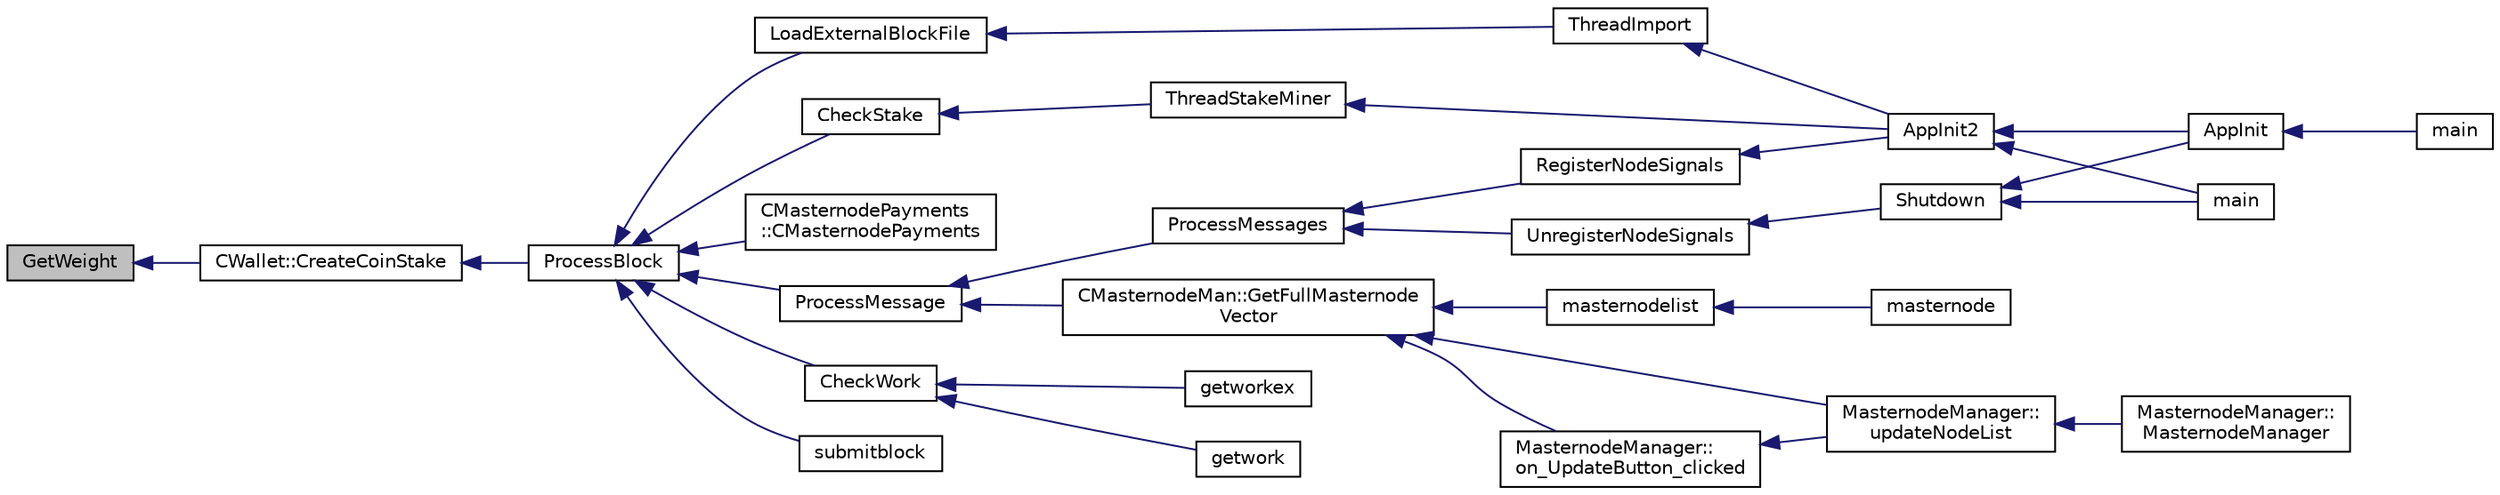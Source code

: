 digraph "GetWeight"
{
  edge [fontname="Helvetica",fontsize="10",labelfontname="Helvetica",labelfontsize="10"];
  node [fontname="Helvetica",fontsize="10",shape=record];
  rankdir="LR";
  Node343 [label="GetWeight",height=0.2,width=0.4,color="black", fillcolor="grey75", style="filled", fontcolor="black"];
  Node343 -> Node344 [dir="back",color="midnightblue",fontsize="10",style="solid",fontname="Helvetica"];
  Node344 [label="CWallet::CreateCoinStake",height=0.2,width=0.4,color="black", fillcolor="white", style="filled",URL="$d2/de5/class_c_wallet.html#a644df129468440aa36f49ca3716a3c19"];
  Node344 -> Node345 [dir="back",color="midnightblue",fontsize="10",style="solid",fontname="Helvetica"];
  Node345 [label="ProcessBlock",height=0.2,width=0.4,color="black", fillcolor="white", style="filled",URL="$d4/dbf/main_8h.html#a7c8a7be3439bb5e1e40548a332a3cf29"];
  Node345 -> Node346 [dir="back",color="midnightblue",fontsize="10",style="solid",fontname="Helvetica"];
  Node346 [label="LoadExternalBlockFile",height=0.2,width=0.4,color="black", fillcolor="white", style="filled",URL="$df/d0a/main_8cpp.html#afbdbbb5a1b376748e5460cbcf644a9af"];
  Node346 -> Node347 [dir="back",color="midnightblue",fontsize="10",style="solid",fontname="Helvetica"];
  Node347 [label="ThreadImport",height=0.2,width=0.4,color="black", fillcolor="white", style="filled",URL="$d4/dbf/main_8h.html#a0189c34248cd89bbbe20d4d6045bd7c9"];
  Node347 -> Node348 [dir="back",color="midnightblue",fontsize="10",style="solid",fontname="Helvetica"];
  Node348 [label="AppInit2",height=0.2,width=0.4,color="black", fillcolor="white", style="filled",URL="$d8/dc0/init_8h.html#a1a4c1bfbf6ba1db77e988b89b9cadfd3",tooltip="Initialize ion. "];
  Node348 -> Node349 [dir="back",color="midnightblue",fontsize="10",style="solid",fontname="Helvetica"];
  Node349 [label="AppInit",height=0.2,width=0.4,color="black", fillcolor="white", style="filled",URL="$d4/d35/iond_8cpp.html#ac59316b767e6984e1285f0531275286b"];
  Node349 -> Node350 [dir="back",color="midnightblue",fontsize="10",style="solid",fontname="Helvetica"];
  Node350 [label="main",height=0.2,width=0.4,color="black", fillcolor="white", style="filled",URL="$d4/d35/iond_8cpp.html#a0ddf1224851353fc92bfbff6f499fa97"];
  Node348 -> Node351 [dir="back",color="midnightblue",fontsize="10",style="solid",fontname="Helvetica"];
  Node351 [label="main",height=0.2,width=0.4,color="black", fillcolor="white", style="filled",URL="$d5/d2d/ion_8cpp.html#a0ddf1224851353fc92bfbff6f499fa97"];
  Node345 -> Node352 [dir="back",color="midnightblue",fontsize="10",style="solid",fontname="Helvetica"];
  Node352 [label="ProcessMessage",height=0.2,width=0.4,color="black", fillcolor="white", style="filled",URL="$df/d0a/main_8cpp.html#a8ba92b1a4bce3c835e887a9073d17d8e"];
  Node352 -> Node353 [dir="back",color="midnightblue",fontsize="10",style="solid",fontname="Helvetica"];
  Node353 [label="ProcessMessages",height=0.2,width=0.4,color="black", fillcolor="white", style="filled",URL="$d4/dbf/main_8h.html#a196f9318f02448b85b28d612698934fd"];
  Node353 -> Node354 [dir="back",color="midnightblue",fontsize="10",style="solid",fontname="Helvetica"];
  Node354 [label="RegisterNodeSignals",height=0.2,width=0.4,color="black", fillcolor="white", style="filled",URL="$d4/dbf/main_8h.html#ab02615ff65f91d69f8d786ec900baa8a",tooltip="Register with a network node to receive its signals. "];
  Node354 -> Node348 [dir="back",color="midnightblue",fontsize="10",style="solid",fontname="Helvetica"];
  Node353 -> Node355 [dir="back",color="midnightblue",fontsize="10",style="solid",fontname="Helvetica"];
  Node355 [label="UnregisterNodeSignals",height=0.2,width=0.4,color="black", fillcolor="white", style="filled",URL="$d4/dbf/main_8h.html#a3ef0cc6e9d9d6435ee2a5569244d6ebd",tooltip="Unregister a network node. "];
  Node355 -> Node356 [dir="back",color="midnightblue",fontsize="10",style="solid",fontname="Helvetica"];
  Node356 [label="Shutdown",height=0.2,width=0.4,color="black", fillcolor="white", style="filled",URL="$d8/dc0/init_8h.html#ac5f038c2b480cf9ef5e19e3eba8dbaf9"];
  Node356 -> Node349 [dir="back",color="midnightblue",fontsize="10",style="solid",fontname="Helvetica"];
  Node356 -> Node351 [dir="back",color="midnightblue",fontsize="10",style="solid",fontname="Helvetica"];
  Node352 -> Node357 [dir="back",color="midnightblue",fontsize="10",style="solid",fontname="Helvetica"];
  Node357 [label="CMasternodeMan::GetFullMasternode\lVector",height=0.2,width=0.4,color="black", fillcolor="white", style="filled",URL="$dc/d6b/class_c_masternode_man.html#ab39e213a7601e1bef2eba1d5d63206f5"];
  Node357 -> Node358 [dir="back",color="midnightblue",fontsize="10",style="solid",fontname="Helvetica"];
  Node358 [label="MasternodeManager::\lupdateNodeList",height=0.2,width=0.4,color="black", fillcolor="white", style="filled",URL="$d9/d70/class_masternode_manager.html#a5485a8bd6ccf673027165cc1207dfae9"];
  Node358 -> Node359 [dir="back",color="midnightblue",fontsize="10",style="solid",fontname="Helvetica"];
  Node359 [label="MasternodeManager::\lMasternodeManager",height=0.2,width=0.4,color="black", fillcolor="white", style="filled",URL="$d9/d70/class_masternode_manager.html#ad18cb99065e056e6b791e2356de826bf"];
  Node357 -> Node360 [dir="back",color="midnightblue",fontsize="10",style="solid",fontname="Helvetica"];
  Node360 [label="MasternodeManager::\lon_UpdateButton_clicked",height=0.2,width=0.4,color="black", fillcolor="white", style="filled",URL="$d9/d70/class_masternode_manager.html#ae8d07b4d869e3eb09fe1be445eff0430"];
  Node360 -> Node358 [dir="back",color="midnightblue",fontsize="10",style="solid",fontname="Helvetica"];
  Node357 -> Node361 [dir="back",color="midnightblue",fontsize="10",style="solid",fontname="Helvetica"];
  Node361 [label="masternodelist",height=0.2,width=0.4,color="black", fillcolor="white", style="filled",URL="$d5/d6b/rpcstashedsend_8cpp.html#a3a7ed7e37f21eb2912afc6e776f7236c"];
  Node361 -> Node362 [dir="back",color="midnightblue",fontsize="10",style="solid",fontname="Helvetica"];
  Node362 [label="masternode",height=0.2,width=0.4,color="black", fillcolor="white", style="filled",URL="$d5/d6b/rpcstashedsend_8cpp.html#a30609e443aeb47c29ed0878d16b1b5e1"];
  Node345 -> Node363 [dir="back",color="midnightblue",fontsize="10",style="solid",fontname="Helvetica"];
  Node363 [label="CMasternodePayments\l::CMasternodePayments",height=0.2,width=0.4,color="black", fillcolor="white", style="filled",URL="$dc/d9a/class_c_masternode_payments.html#a4b9454f265a927528c881716e7649973"];
  Node345 -> Node364 [dir="back",color="midnightblue",fontsize="10",style="solid",fontname="Helvetica"];
  Node364 [label="CheckWork",height=0.2,width=0.4,color="black", fillcolor="white", style="filled",URL="$de/d13/miner_8h.html#aadd8a05aa6d8fae1c0f4daa5e971a12a",tooltip="Check mined proof-of-work block. "];
  Node364 -> Node365 [dir="back",color="midnightblue",fontsize="10",style="solid",fontname="Helvetica"];
  Node365 [label="getworkex",height=0.2,width=0.4,color="black", fillcolor="white", style="filled",URL="$d4/ddd/rpcmining_8cpp.html#aa40f86dc468a3f2ef4a3bba99e20a069"];
  Node364 -> Node366 [dir="back",color="midnightblue",fontsize="10",style="solid",fontname="Helvetica"];
  Node366 [label="getwork",height=0.2,width=0.4,color="black", fillcolor="white", style="filled",URL="$d4/ddd/rpcmining_8cpp.html#a356be62c93d38267a7da9e1cb644d547"];
  Node345 -> Node367 [dir="back",color="midnightblue",fontsize="10",style="solid",fontname="Helvetica"];
  Node367 [label="CheckStake",height=0.2,width=0.4,color="black", fillcolor="white", style="filled",URL="$de/d13/miner_8h.html#a68be4bcfa03b86095641eac5ca996fed",tooltip="Check mined proof-of-stake block. "];
  Node367 -> Node368 [dir="back",color="midnightblue",fontsize="10",style="solid",fontname="Helvetica"];
  Node368 [label="ThreadStakeMiner",height=0.2,width=0.4,color="black", fillcolor="white", style="filled",URL="$d6/de3/miner_8cpp.html#a31faece5ef0e403969b3d3debd79b352"];
  Node368 -> Node348 [dir="back",color="midnightblue",fontsize="10",style="solid",fontname="Helvetica"];
  Node345 -> Node369 [dir="back",color="midnightblue",fontsize="10",style="solid",fontname="Helvetica"];
  Node369 [label="submitblock",height=0.2,width=0.4,color="black", fillcolor="white", style="filled",URL="$d4/ddd/rpcmining_8cpp.html#a6fc1aa077add8cb1c74207056616134d"];
}
